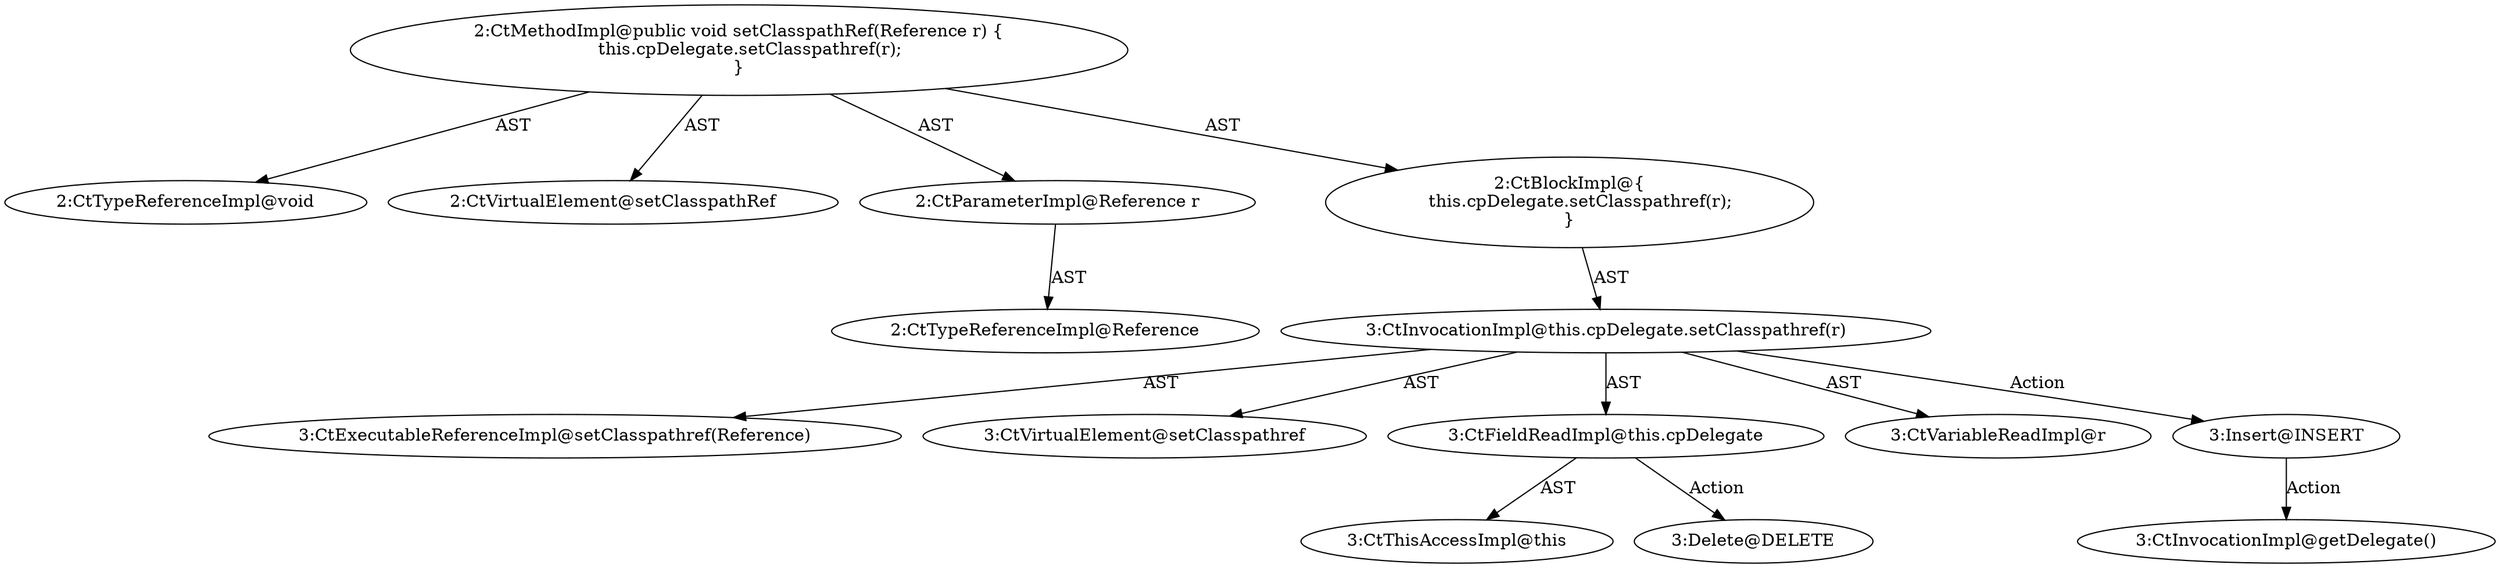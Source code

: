 digraph "setClasspathRef#?,Reference" {
0 [label="2:CtTypeReferenceImpl@void" shape=ellipse]
1 [label="2:CtVirtualElement@setClasspathRef" shape=ellipse]
2 [label="2:CtParameterImpl@Reference r" shape=ellipse]
3 [label="2:CtTypeReferenceImpl@Reference" shape=ellipse]
4 [label="3:CtExecutableReferenceImpl@setClasspathref(Reference)" shape=ellipse]
5 [label="3:CtVirtualElement@setClasspathref" shape=ellipse]
6 [label="3:CtThisAccessImpl@this" shape=ellipse]
7 [label="3:CtFieldReadImpl@this.cpDelegate" shape=ellipse]
8 [label="3:CtVariableReadImpl@r" shape=ellipse]
9 [label="3:CtInvocationImpl@this.cpDelegate.setClasspathref(r)" shape=ellipse]
10 [label="2:CtBlockImpl@\{
    this.cpDelegate.setClasspathref(r);
\}" shape=ellipse]
11 [label="2:CtMethodImpl@public void setClasspathRef(Reference r) \{
    this.cpDelegate.setClasspathref(r);
\}" shape=ellipse]
12 [label="3:Delete@DELETE" shape=ellipse]
13 [label="3:Insert@INSERT" shape=ellipse]
14 [label="3:CtInvocationImpl@getDelegate()" shape=ellipse]
2 -> 3 [label="AST"];
7 -> 6 [label="AST"];
7 -> 12 [label="Action"];
9 -> 5 [label="AST"];
9 -> 7 [label="AST"];
9 -> 4 [label="AST"];
9 -> 8 [label="AST"];
9 -> 13 [label="Action"];
10 -> 9 [label="AST"];
11 -> 1 [label="AST"];
11 -> 0 [label="AST"];
11 -> 2 [label="AST"];
11 -> 10 [label="AST"];
13 -> 14 [label="Action"];
}